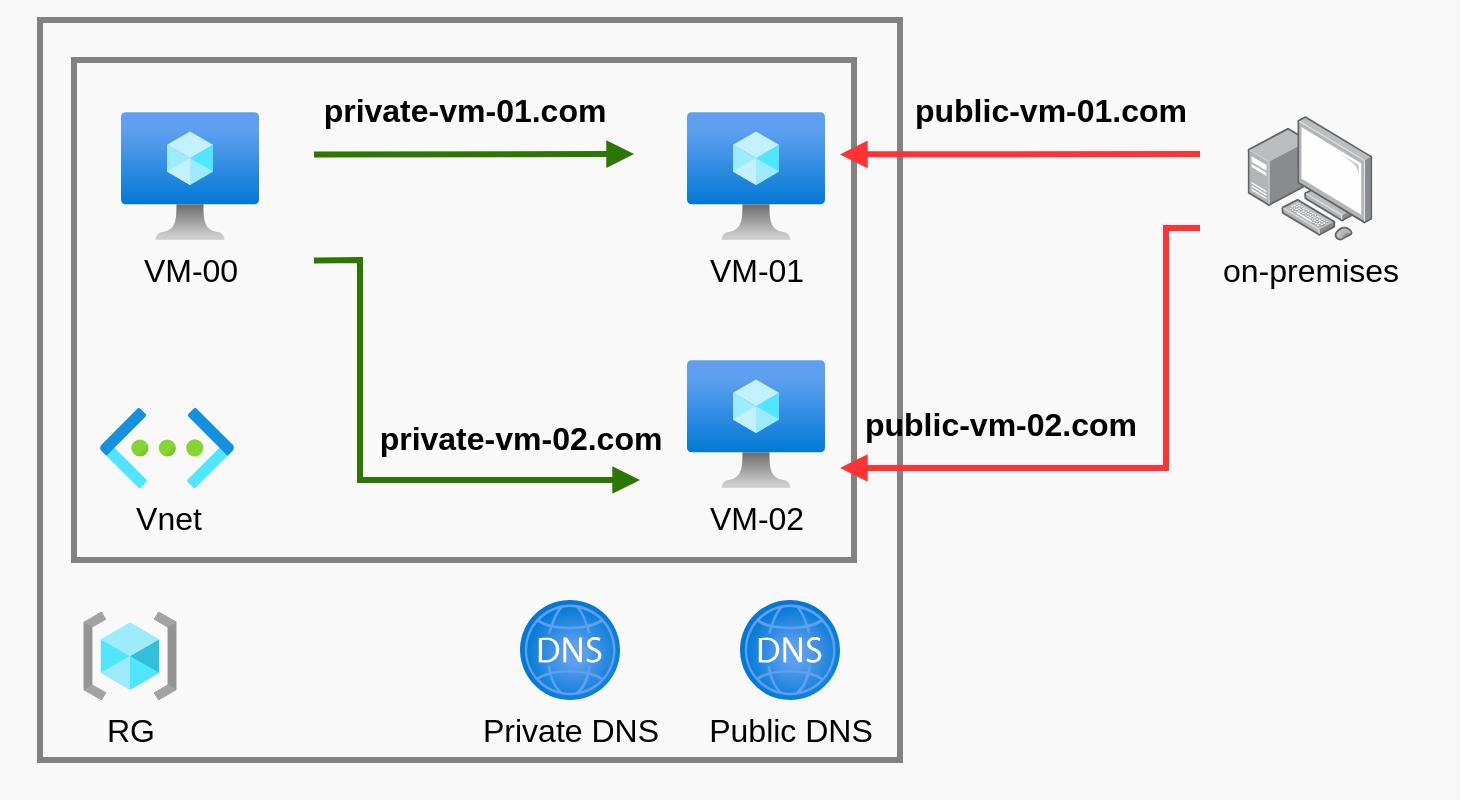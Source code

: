 <mxfile>
    <diagram id="uF34GFSeDM6knXIIaCfM" name="ページ1">
        <mxGraphModel dx="1155" dy="455" grid="1" gridSize="10" guides="1" tooltips="1" connect="1" arrows="1" fold="1" page="1" pageScale="1" pageWidth="827" pageHeight="1169" math="0" shadow="0">
            <root>
                <mxCell id="0"/>
                <mxCell id="1" parent="0"/>
                <mxCell id="40" value="" style="rounded=0;whiteSpace=wrap;html=1;fillColor=#F9F9F9;fontColor=#000000;strokeColor=none;strokeWidth=3;glass=0;" parent="1" vertex="1">
                    <mxGeometry x="60" y="70" width="730" height="400" as="geometry"/>
                </mxCell>
                <mxCell id="51" value="" style="rounded=0;whiteSpace=wrap;html=1;fillColor=none;fontColor=#000000;strokeColor=#828282;strokeWidth=3;glass=0;" vertex="1" parent="1">
                    <mxGeometry x="80" y="80" width="430" height="370" as="geometry"/>
                </mxCell>
                <mxCell id="36" value="" style="rounded=0;whiteSpace=wrap;html=1;fillColor=none;fontColor=#000000;strokeColor=#828282;strokeWidth=3;glass=0;" parent="1" vertex="1">
                    <mxGeometry x="97" y="100" width="390" height="250" as="geometry"/>
                </mxCell>
                <mxCell id="7" value="private-vm-01.com" style="text;html=1;align=center;verticalAlign=middle;resizable=0;points=[];autosize=1;strokeColor=none;fillColor=none;glass=0;fontSize=16;fontStyle=1;fontColor=#000000;" parent="1" vertex="1">
                    <mxGeometry x="212" y="110" width="160" height="30" as="geometry"/>
                </mxCell>
                <mxCell id="11" value="VM-01" style="text;html=1;align=center;verticalAlign=middle;resizable=0;points=[];autosize=1;strokeColor=none;fillColor=none;glass=0;fontSize=16;fontColor=#000000;" parent="1" vertex="1">
                    <mxGeometry x="403" y="190" width="70" height="30" as="geometry"/>
                </mxCell>
                <mxCell id="14" value="" style="endArrow=block;html=1;fontSize=16;strokeWidth=3;endFill=1;fillColor=#60a917;strokeColor=#2D7600;fontColor=#000000;" parent="1" edge="1">
                    <mxGeometry width="50" height="50" relative="1" as="geometry">
                        <mxPoint x="217" y="147.2" as="sourcePoint"/>
                        <mxPoint x="377" y="147" as="targetPoint"/>
                    </mxGeometry>
                </mxCell>
                <mxCell id="28" value="" style="aspect=fixed;html=1;points=[];align=center;image;fontSize=12;image=img/lib/azure2/networking/Virtual_Networks.svg;fontColor=#000000;" parent="1" vertex="1">
                    <mxGeometry x="110" y="274" width="67" height="40" as="geometry"/>
                </mxCell>
                <mxCell id="29" value="" style="aspect=fixed;html=1;points=[];align=center;image;fontSize=12;image=img/lib/azure2/compute/Virtual_Machine.svg;fontColor=#000000;" parent="1" vertex="1">
                    <mxGeometry x="403.5" y="126" width="69" height="64" as="geometry"/>
                </mxCell>
                <mxCell id="31" value="" style="aspect=fixed;html=1;points=[];align=center;image;fontSize=12;image=img/lib/azure2/general/Resource_Groups.svg;fontColor=#000000;" parent="1" vertex="1">
                    <mxGeometry x="101.62" y="376" width="46.75" height="44" as="geometry"/>
                </mxCell>
                <mxCell id="32" value="" style="aspect=fixed;html=1;points=[];align=center;image;fontSize=12;image=img/lib/azure2/compute/Virtual_Machine.svg;fontColor=#000000;" parent="1" vertex="1">
                    <mxGeometry x="403.5" y="250" width="69" height="64" as="geometry"/>
                </mxCell>
                <mxCell id="33" value="VM-02" style="text;html=1;align=center;verticalAlign=middle;resizable=0;points=[];autosize=1;strokeColor=none;fillColor=none;glass=0;fontSize=16;fontColor=#000000;" parent="1" vertex="1">
                    <mxGeometry x="403" y="314" width="70" height="30" as="geometry"/>
                </mxCell>
                <mxCell id="34" value="" style="aspect=fixed;html=1;points=[];align=center;image;fontSize=12;image=img/lib/azure2/compute/Virtual_Machine.svg;fontColor=#000000;" parent="1" vertex="1">
                    <mxGeometry x="120.5" y="126" width="69" height="64" as="geometry"/>
                </mxCell>
                <mxCell id="35" value="VM-00" style="text;html=1;align=center;verticalAlign=middle;resizable=0;points=[];autosize=1;strokeColor=none;fillColor=none;glass=0;fontSize=16;fontColor=#000000;" parent="1" vertex="1">
                    <mxGeometry x="120" y="190" width="70" height="30" as="geometry"/>
                </mxCell>
                <mxCell id="38" value="Vnet" style="text;html=1;align=center;verticalAlign=middle;resizable=0;points=[];autosize=1;strokeColor=none;fillColor=none;glass=0;fontSize=16;fontColor=#000000;" parent="1" vertex="1">
                    <mxGeometry x="113.5" y="314" width="60" height="30" as="geometry"/>
                </mxCell>
                <mxCell id="39" value="RG" style="text;html=1;align=center;verticalAlign=middle;resizable=0;points=[];autosize=1;strokeColor=none;fillColor=none;glass=0;fontSize=16;fontColor=#000000;" parent="1" vertex="1">
                    <mxGeometry x="100" y="420" width="50" height="30" as="geometry"/>
                </mxCell>
                <mxCell id="41" value="" style="aspect=fixed;html=1;points=[];align=center;image;fontSize=12;image=img/lib/azure2/networking/DNS_Zones.svg;rounded=0;glass=0;sketch=0;strokeWidth=3;fillColor=none;fontColor=#000000;" parent="1" vertex="1">
                    <mxGeometry x="430" y="370" width="50" height="50" as="geometry"/>
                </mxCell>
                <mxCell id="43" value="Public DNS" style="text;html=1;align=center;verticalAlign=middle;resizable=0;points=[];autosize=1;strokeColor=none;fillColor=none;glass=0;fontSize=16;fontColor=#000000;" parent="1" vertex="1">
                    <mxGeometry x="400" y="420" width="110" height="30" as="geometry"/>
                </mxCell>
                <mxCell id="45" value="" style="aspect=fixed;html=1;points=[];align=center;image;fontSize=12;image=img/lib/azure2/networking/DNS_Zones.svg;rounded=0;glass=0;sketch=0;strokeWidth=3;fillColor=none;fontColor=#000000;" parent="1" vertex="1">
                    <mxGeometry x="320" y="370" width="50" height="50" as="geometry"/>
                </mxCell>
                <mxCell id="46" value="Private DNS" style="text;html=1;align=center;verticalAlign=middle;resizable=0;points=[];autosize=1;strokeColor=none;fillColor=none;glass=0;fontSize=16;fontColor=#000000;" parent="1" vertex="1">
                    <mxGeometry x="290" y="420" width="110" height="30" as="geometry"/>
                </mxCell>
                <mxCell id="47" value="" style="endArrow=block;html=1;fontSize=16;strokeWidth=3;endFill=1;fillColor=#60a917;strokeColor=#2D7600;fontColor=#000000;rounded=0;" edge="1" parent="1">
                    <mxGeometry width="50" height="50" relative="1" as="geometry">
                        <mxPoint x="217" y="200.2" as="sourcePoint"/>
                        <mxPoint x="380" y="310" as="targetPoint"/>
                        <Array as="points">
                            <mxPoint x="240" y="200"/>
                            <mxPoint x="240" y="310"/>
                        </Array>
                    </mxGeometry>
                </mxCell>
                <mxCell id="48" value="private-vm-02.com" style="text;html=1;align=center;verticalAlign=middle;resizable=0;points=[];autosize=1;strokeColor=none;fillColor=none;glass=0;fontSize=16;fontStyle=1;fontColor=#000000;" vertex="1" parent="1">
                    <mxGeometry x="240" y="274" width="160" height="30" as="geometry"/>
                </mxCell>
                <mxCell id="49" value="" style="points=[];aspect=fixed;html=1;align=center;shadow=0;dashed=0;image;image=img/lib/allied_telesis/computer_and_terminals/Personal_Computer_with_Server.svg;" vertex="1" parent="1">
                    <mxGeometry x="683.8" y="128" width="62.4" height="62.4" as="geometry"/>
                </mxCell>
                <mxCell id="50" value="on-premises" style="text;html=1;align=center;verticalAlign=middle;resizable=0;points=[];autosize=1;strokeColor=none;fillColor=none;glass=0;fontSize=16;fontColor=#000000;" vertex="1" parent="1">
                    <mxGeometry x="660" y="190" width="110" height="30" as="geometry"/>
                </mxCell>
                <mxCell id="54" value="" style="endArrow=none;html=1;fontSize=16;strokeWidth=3;endFill=0;fillColor=#60a917;strokeColor=#FF3333;fontColor=#000000;startArrow=block;startFill=1;" edge="1" parent="1">
                    <mxGeometry width="50" height="50" relative="1" as="geometry">
                        <mxPoint x="480" y="147.2" as="sourcePoint"/>
                        <mxPoint x="660" y="147" as="targetPoint"/>
                    </mxGeometry>
                </mxCell>
                <mxCell id="55" value="public-vm-01.com" style="text;html=1;align=center;verticalAlign=middle;resizable=0;points=[];autosize=1;strokeColor=none;fillColor=none;glass=0;fontSize=16;fontStyle=1;fontColor=#000000;" vertex="1" parent="1">
                    <mxGeometry x="505" y="110" width="160" height="30" as="geometry"/>
                </mxCell>
                <mxCell id="57" value="public-vm-02.com" style="text;html=1;align=center;verticalAlign=middle;resizable=0;points=[];autosize=1;strokeColor=none;fillColor=none;glass=0;fontSize=16;fontStyle=1;fontColor=#000000;" vertex="1" parent="1">
                    <mxGeometry x="480" y="267" width="160" height="30" as="geometry"/>
                </mxCell>
                <mxCell id="58" value="" style="endArrow=block;html=1;fontSize=16;strokeWidth=3;endFill=1;fillColor=#60a917;strokeColor=#FF3333;fontColor=#000000;rounded=0;" edge="1" parent="1">
                    <mxGeometry width="50" height="50" relative="1" as="geometry">
                        <mxPoint x="660" y="184" as="sourcePoint"/>
                        <mxPoint x="480" y="304" as="targetPoint"/>
                        <Array as="points">
                            <mxPoint x="643" y="184"/>
                            <mxPoint x="643" y="304"/>
                        </Array>
                    </mxGeometry>
                </mxCell>
            </root>
        </mxGraphModel>
    </diagram>
</mxfile>